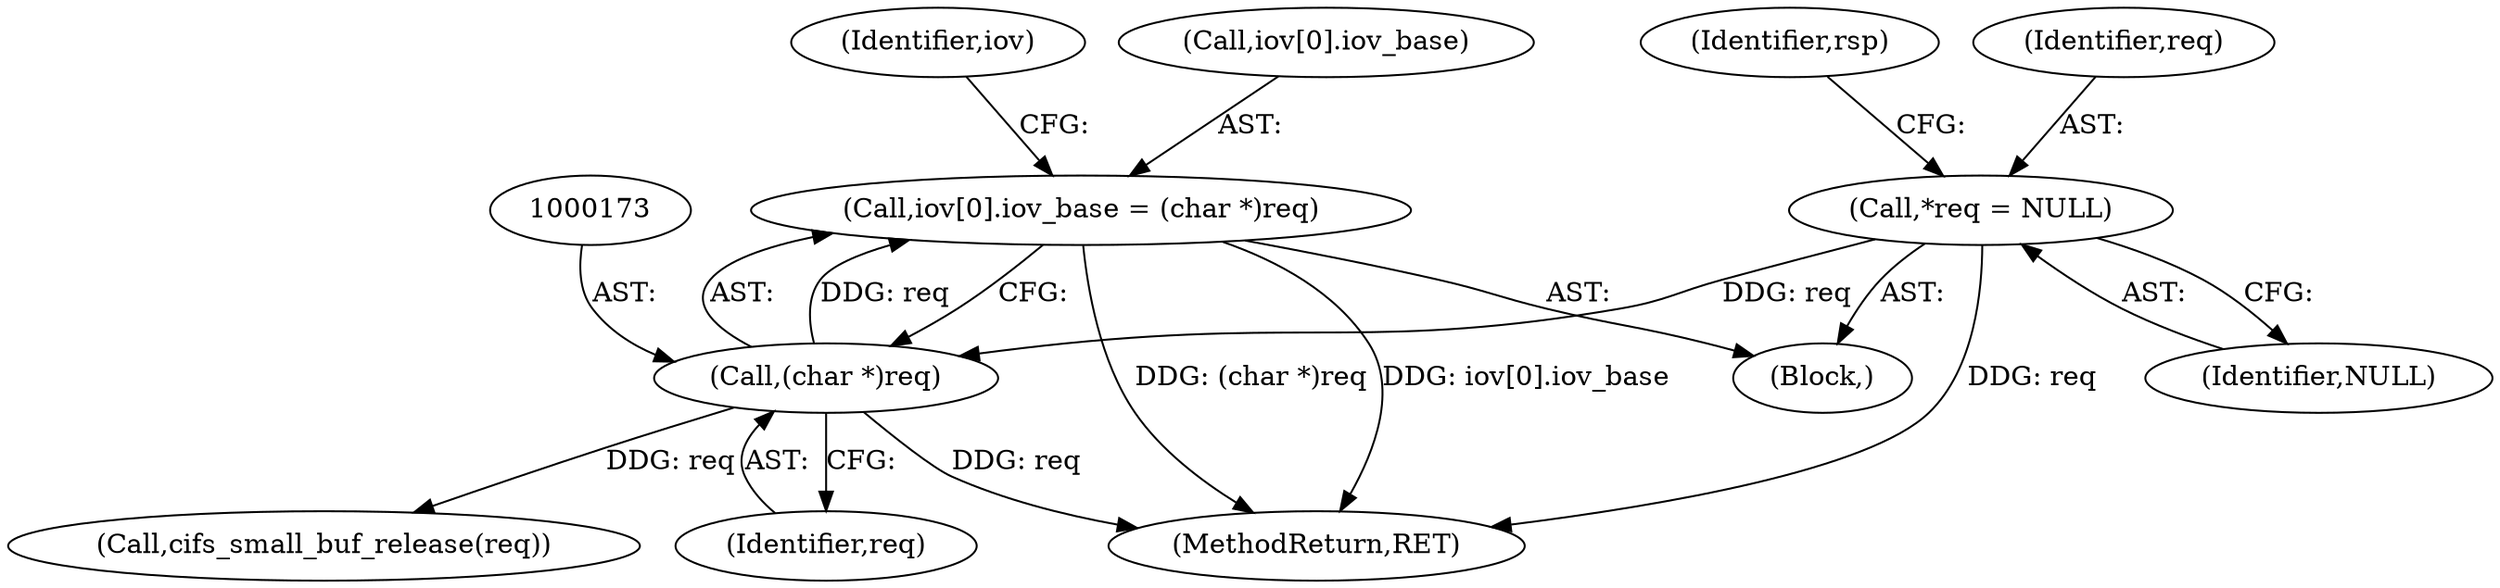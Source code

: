 digraph "0_linux_088aaf17aa79300cab14dbee2569c58cfafd7d6e@array" {
"1000166" [label="(Call,iov[0].iov_base = (char *)req)"];
"1000172" [label="(Call,(char *)req)"];
"1000115" [label="(Call,*req = NULL)"];
"1000306" [label="(Call,cifs_small_buf_release(req))"];
"1000178" [label="(Identifier,iov)"];
"1000106" [label="(Block,)"];
"1000172" [label="(Call,(char *)req)"];
"1000117" [label="(Identifier,NULL)"];
"1000174" [label="(Identifier,req)"];
"1000396" [label="(MethodReturn,RET)"];
"1000120" [label="(Identifier,rsp)"];
"1000166" [label="(Call,iov[0].iov_base = (char *)req)"];
"1000167" [label="(Call,iov[0].iov_base)"];
"1000116" [label="(Identifier,req)"];
"1000115" [label="(Call,*req = NULL)"];
"1000166" -> "1000106"  [label="AST: "];
"1000166" -> "1000172"  [label="CFG: "];
"1000167" -> "1000166"  [label="AST: "];
"1000172" -> "1000166"  [label="AST: "];
"1000178" -> "1000166"  [label="CFG: "];
"1000166" -> "1000396"  [label="DDG: (char *)req"];
"1000166" -> "1000396"  [label="DDG: iov[0].iov_base"];
"1000172" -> "1000166"  [label="DDG: req"];
"1000172" -> "1000174"  [label="CFG: "];
"1000173" -> "1000172"  [label="AST: "];
"1000174" -> "1000172"  [label="AST: "];
"1000172" -> "1000396"  [label="DDG: req"];
"1000115" -> "1000172"  [label="DDG: req"];
"1000172" -> "1000306"  [label="DDG: req"];
"1000115" -> "1000106"  [label="AST: "];
"1000115" -> "1000117"  [label="CFG: "];
"1000116" -> "1000115"  [label="AST: "];
"1000117" -> "1000115"  [label="AST: "];
"1000120" -> "1000115"  [label="CFG: "];
"1000115" -> "1000396"  [label="DDG: req"];
}
